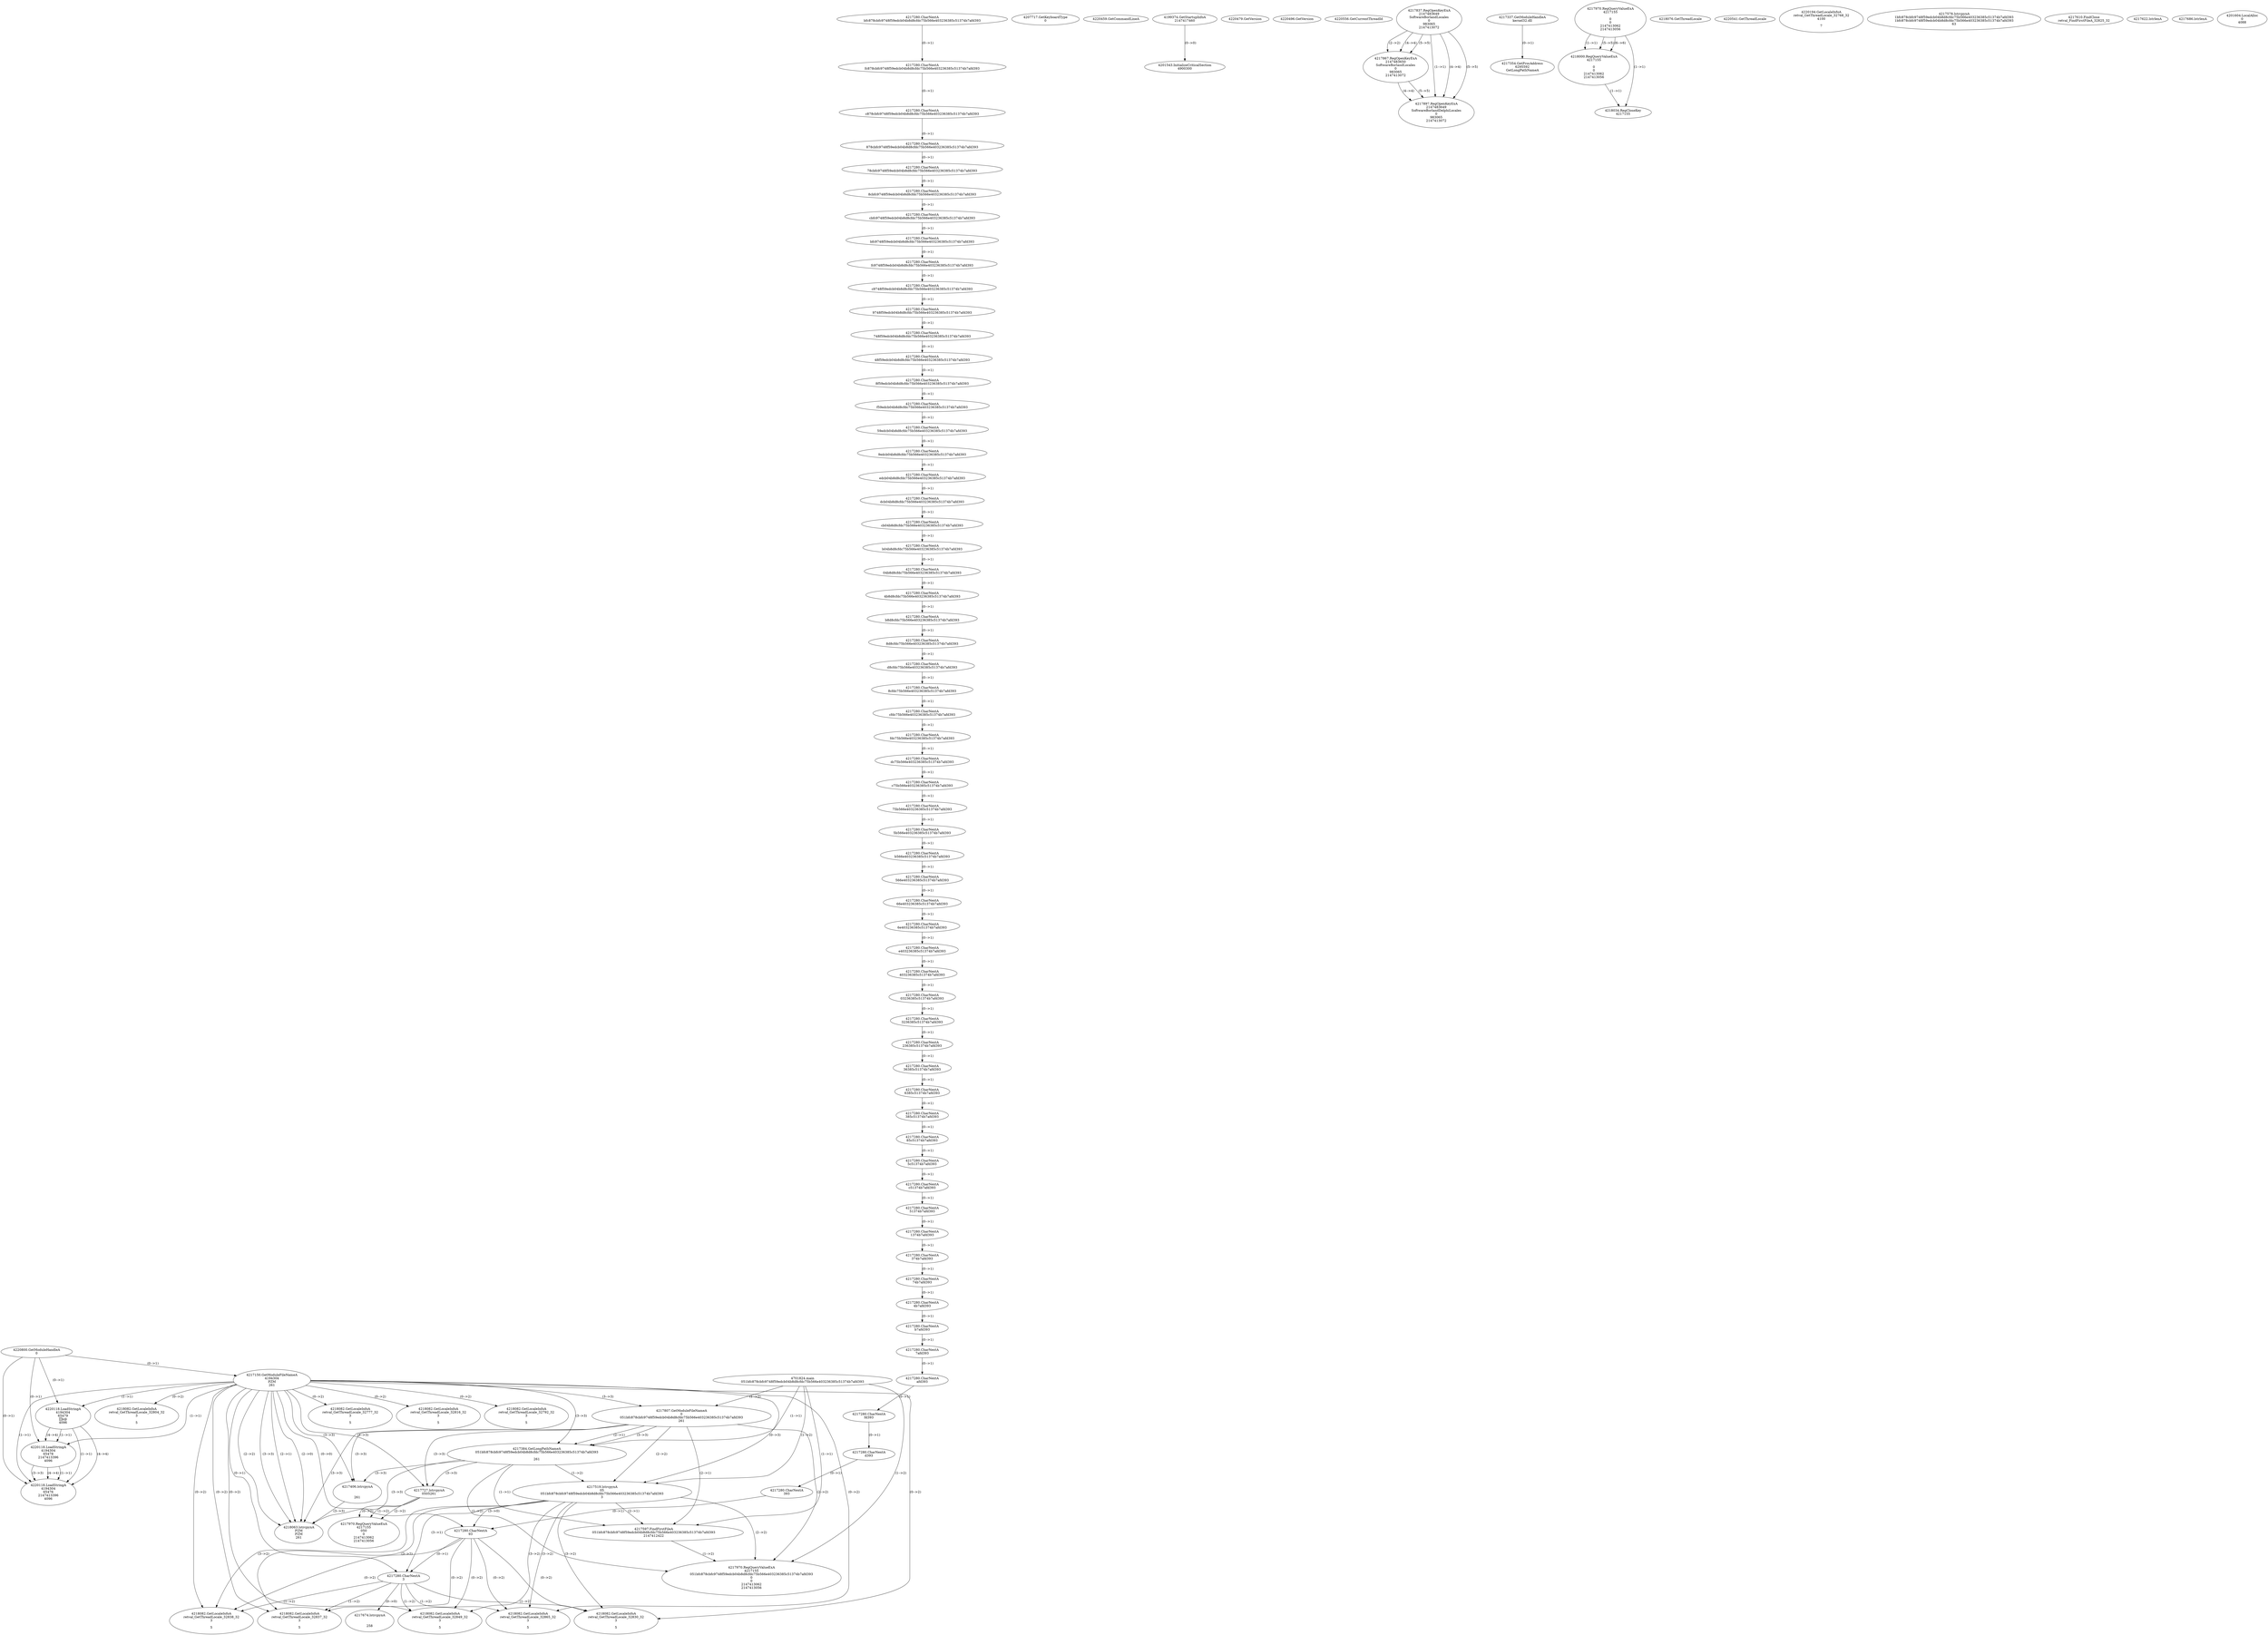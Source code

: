 // Global SCDG with merge call
digraph {
	0 [label="4701824.main
051bfc878cbfc9748f59edcb04b8d8cfdc75b566e403236385c51374b7afd393"]
	1 [label="4220800.GetModuleHandleA
0"]
	2 [label="4207717.GetKeyboardType
0"]
	3 [label="4220459.GetCommandLineA
"]
	4 [label="4199374.GetStartupInfoA
2147417460"]
	5 [label="4220479.GetVersion
"]
	6 [label="4220496.GetVersion
"]
	7 [label="4220556.GetCurrentThreadId
"]
	8 [label="4217150.GetModuleFileNameA
4194304
PZM
261"]
	1 -> 8 [label="(0-->1)"]
	9 [label="4217807.GetModuleFileNameA
0
051bfc878cbfc9748f59edcb04b8d8cfdc75b566e403236385c51374b7afd393
261"]
	0 -> 9 [label="(1-->2)"]
	8 -> 9 [label="(3-->3)"]
	10 [label="4217837.RegOpenKeyExA
2147483649
Software\Borland\Locales
0
983065
2147413072"]
	11 [label="4217867.RegOpenKeyExA
2147483650
Software\Borland\Locales
0
983065
2147413072"]
	10 -> 11 [label="(2-->2)"]
	10 -> 11 [label="(4-->4)"]
	10 -> 11 [label="(5-->5)"]
	12 [label="4217337.GetModuleHandleA
kernel32.dll"]
	13 [label="4217354.GetProcAddress
6295592
GetLongPathNameA"]
	12 -> 13 [label="(0-->1)"]
	14 [label="4217384.GetLongPathNameA
051bfc878cbfc9748f59edcb04b8d8cfdc75b566e403236385c51374b7afd393

261"]
	0 -> 14 [label="(1-->1)"]
	9 -> 14 [label="(2-->1)"]
	8 -> 14 [label="(3-->3)"]
	9 -> 14 [label="(3-->3)"]
	15 [label="4217406.lstrcpynA


261"]
	8 -> 15 [label="(3-->3)"]
	9 -> 15 [label="(3-->3)"]
	14 -> 15 [label="(3-->3)"]
	16 [label="4217970.RegQueryValueExA
4217155

0
0
2147413062
2147413056"]
	17 [label="4218000.RegQueryValueExA
4217155

0
0
2147413062
2147413056"]
	16 -> 17 [label="(1-->1)"]
	16 -> 17 [label="(5-->5)"]
	16 -> 17 [label="(6-->6)"]
	18 [label="4218034.RegCloseKey
4217155"]
	16 -> 18 [label="(1-->1)"]
	17 -> 18 [label="(1-->1)"]
	19 [label="4218063.lstrcpynA
PZM
PZM
261"]
	8 -> 19 [label="(2-->1)"]
	8 -> 19 [label="(2-->2)"]
	8 -> 19 [label="(3-->3)"]
	9 -> 19 [label="(3-->3)"]
	14 -> 19 [label="(3-->3)"]
	15 -> 19 [label="(3-->3)"]
	8 -> 19 [label="(2-->0)"]
	20 [label="4218076.GetThreadLocale
"]
	21 [label="4218082.GetLocaleInfoA
retval_GetThreadLocale_32804_32
3

5"]
	8 -> 21 [label="(0-->2)"]
	22 [label="4220118.LoadStringA
4194304
65479
x@
4096"]
	1 -> 22 [label="(0-->1)"]
	8 -> 22 [label="(1-->1)"]
	23 [label="4220541.GetThreadLocale
"]
	24 [label="4220194.GetLocaleInfoA
retval_GetThreadLocale_32768_32
4100

7"]
	25 [label="4217519.lstrcpynA
05
051bfc878cbfc9748f59edcb04b8d8cfdc75b566e403236385c51374b7afd393
3"]
	0 -> 25 [label="(1-->2)"]
	9 -> 25 [label="(2-->2)"]
	14 -> 25 [label="(1-->2)"]
	8 -> 25 [label="(0-->3)"]
	26 [label="4217280.CharNextA
bfc878cbfc9748f59edcb04b8d8cfdc75b566e403236385c51374b7afd393"]
	27 [label="4217280.CharNextA
fc878cbfc9748f59edcb04b8d8cfdc75b566e403236385c51374b7afd393"]
	26 -> 27 [label="(0-->1)"]
	28 [label="4217280.CharNextA
c878cbfc9748f59edcb04b8d8cfdc75b566e403236385c51374b7afd393"]
	27 -> 28 [label="(0-->1)"]
	29 [label="4217280.CharNextA
878cbfc9748f59edcb04b8d8cfdc75b566e403236385c51374b7afd393"]
	28 -> 29 [label="(0-->1)"]
	30 [label="4217280.CharNextA
78cbfc9748f59edcb04b8d8cfdc75b566e403236385c51374b7afd393"]
	29 -> 30 [label="(0-->1)"]
	31 [label="4217280.CharNextA
8cbfc9748f59edcb04b8d8cfdc75b566e403236385c51374b7afd393"]
	30 -> 31 [label="(0-->1)"]
	32 [label="4217280.CharNextA
cbfc9748f59edcb04b8d8cfdc75b566e403236385c51374b7afd393"]
	31 -> 32 [label="(0-->1)"]
	33 [label="4217280.CharNextA
bfc9748f59edcb04b8d8cfdc75b566e403236385c51374b7afd393"]
	32 -> 33 [label="(0-->1)"]
	34 [label="4217280.CharNextA
fc9748f59edcb04b8d8cfdc75b566e403236385c51374b7afd393"]
	33 -> 34 [label="(0-->1)"]
	35 [label="4217280.CharNextA
c9748f59edcb04b8d8cfdc75b566e403236385c51374b7afd393"]
	34 -> 35 [label="(0-->1)"]
	36 [label="4217280.CharNextA
9748f59edcb04b8d8cfdc75b566e403236385c51374b7afd393"]
	35 -> 36 [label="(0-->1)"]
	37 [label="4217280.CharNextA
748f59edcb04b8d8cfdc75b566e403236385c51374b7afd393"]
	36 -> 37 [label="(0-->1)"]
	38 [label="4217280.CharNextA
48f59edcb04b8d8cfdc75b566e403236385c51374b7afd393"]
	37 -> 38 [label="(0-->1)"]
	39 [label="4217280.CharNextA
8f59edcb04b8d8cfdc75b566e403236385c51374b7afd393"]
	38 -> 39 [label="(0-->1)"]
	40 [label="4217280.CharNextA
f59edcb04b8d8cfdc75b566e403236385c51374b7afd393"]
	39 -> 40 [label="(0-->1)"]
	41 [label="4217280.CharNextA
59edcb04b8d8cfdc75b566e403236385c51374b7afd393"]
	40 -> 41 [label="(0-->1)"]
	42 [label="4217280.CharNextA
9edcb04b8d8cfdc75b566e403236385c51374b7afd393"]
	41 -> 42 [label="(0-->1)"]
	43 [label="4217280.CharNextA
edcb04b8d8cfdc75b566e403236385c51374b7afd393"]
	42 -> 43 [label="(0-->1)"]
	44 [label="4217280.CharNextA
dcb04b8d8cfdc75b566e403236385c51374b7afd393"]
	43 -> 44 [label="(0-->1)"]
	45 [label="4217280.CharNextA
cb04b8d8cfdc75b566e403236385c51374b7afd393"]
	44 -> 45 [label="(0-->1)"]
	46 [label="4217280.CharNextA
b04b8d8cfdc75b566e403236385c51374b7afd393"]
	45 -> 46 [label="(0-->1)"]
	47 [label="4217280.CharNextA
04b8d8cfdc75b566e403236385c51374b7afd393"]
	46 -> 47 [label="(0-->1)"]
	48 [label="4217280.CharNextA
4b8d8cfdc75b566e403236385c51374b7afd393"]
	47 -> 48 [label="(0-->1)"]
	49 [label="4217280.CharNextA
b8d8cfdc75b566e403236385c51374b7afd393"]
	48 -> 49 [label="(0-->1)"]
	50 [label="4217280.CharNextA
8d8cfdc75b566e403236385c51374b7afd393"]
	49 -> 50 [label="(0-->1)"]
	51 [label="4217280.CharNextA
d8cfdc75b566e403236385c51374b7afd393"]
	50 -> 51 [label="(0-->1)"]
	52 [label="4217280.CharNextA
8cfdc75b566e403236385c51374b7afd393"]
	51 -> 52 [label="(0-->1)"]
	53 [label="4217280.CharNextA
cfdc75b566e403236385c51374b7afd393"]
	52 -> 53 [label="(0-->1)"]
	54 [label="4217280.CharNextA
fdc75b566e403236385c51374b7afd393"]
	53 -> 54 [label="(0-->1)"]
	55 [label="4217280.CharNextA
dc75b566e403236385c51374b7afd393"]
	54 -> 55 [label="(0-->1)"]
	56 [label="4217280.CharNextA
c75b566e403236385c51374b7afd393"]
	55 -> 56 [label="(0-->1)"]
	57 [label="4217280.CharNextA
75b566e403236385c51374b7afd393"]
	56 -> 57 [label="(0-->1)"]
	58 [label="4217280.CharNextA
5b566e403236385c51374b7afd393"]
	57 -> 58 [label="(0-->1)"]
	59 [label="4217280.CharNextA
b566e403236385c51374b7afd393"]
	58 -> 59 [label="(0-->1)"]
	60 [label="4217280.CharNextA
566e403236385c51374b7afd393"]
	59 -> 60 [label="(0-->1)"]
	61 [label="4217280.CharNextA
66e403236385c51374b7afd393"]
	60 -> 61 [label="(0-->1)"]
	62 [label="4217280.CharNextA
6e403236385c51374b7afd393"]
	61 -> 62 [label="(0-->1)"]
	63 [label="4217280.CharNextA
e403236385c51374b7afd393"]
	62 -> 63 [label="(0-->1)"]
	64 [label="4217280.CharNextA
403236385c51374b7afd393"]
	63 -> 64 [label="(0-->1)"]
	65 [label="4217280.CharNextA
03236385c51374b7afd393"]
	64 -> 65 [label="(0-->1)"]
	66 [label="4217280.CharNextA
3236385c51374b7afd393"]
	65 -> 66 [label="(0-->1)"]
	67 [label="4217280.CharNextA
236385c51374b7afd393"]
	66 -> 67 [label="(0-->1)"]
	68 [label="4217280.CharNextA
36385c51374b7afd393"]
	67 -> 68 [label="(0-->1)"]
	69 [label="4217280.CharNextA
6385c51374b7afd393"]
	68 -> 69 [label="(0-->1)"]
	70 [label="4217280.CharNextA
385c51374b7afd393"]
	69 -> 70 [label="(0-->1)"]
	71 [label="4217280.CharNextA
85c51374b7afd393"]
	70 -> 71 [label="(0-->1)"]
	72 [label="4217280.CharNextA
5c51374b7afd393"]
	71 -> 72 [label="(0-->1)"]
	73 [label="4217280.CharNextA
c51374b7afd393"]
	72 -> 73 [label="(0-->1)"]
	74 [label="4217280.CharNextA
51374b7afd393"]
	73 -> 74 [label="(0-->1)"]
	75 [label="4217280.CharNextA
1374b7afd393"]
	74 -> 75 [label="(0-->1)"]
	76 [label="4217280.CharNextA
374b7afd393"]
	75 -> 76 [label="(0-->1)"]
	77 [label="4217280.CharNextA
74b7afd393"]
	76 -> 77 [label="(0-->1)"]
	78 [label="4217280.CharNextA
4b7afd393"]
	77 -> 78 [label="(0-->1)"]
	79 [label="4217280.CharNextA
b7afd393"]
	78 -> 79 [label="(0-->1)"]
	80 [label="4217280.CharNextA
7afd393"]
	79 -> 80 [label="(0-->1)"]
	81 [label="4217280.CharNextA
afd393"]
	80 -> 81 [label="(0-->1)"]
	82 [label="4217280.CharNextA
fd393"]
	81 -> 82 [label="(0-->1)"]
	83 [label="4217280.CharNextA
d393"]
	82 -> 83 [label="(0-->1)"]
	84 [label="4217280.CharNextA
393"]
	83 -> 84 [label="(0-->1)"]
	85 [label="4217280.CharNextA
93"]
	84 -> 85 [label="(0-->1)"]
	8 -> 85 [label="(0-->0)"]
	25 -> 85 [label="(3-->0)"]
	86 [label="4217280.CharNextA
3"]
	8 -> 86 [label="(0-->1)"]
	25 -> 86 [label="(3-->1)"]
	85 -> 86 [label="(0-->1)"]
	87 [label="4217578.lstrcpynA
1bfc878cbfc9748f59edcb04b8d8cfdc75b566e403236385c51374b7afd393
1bfc878cbfc9748f59edcb04b8d8cfdc75b566e403236385c51374b7afd393
63"]
	88 [label="4217597.FindFirstFileA
051bfc878cbfc9748f59edcb04b8d8cfdc75b566e403236385c51374b7afd393
2147412422"]
	0 -> 88 [label="(1-->1)"]
	9 -> 88 [label="(2-->1)"]
	14 -> 88 [label="(1-->1)"]
	25 -> 88 [label="(2-->1)"]
	89 [label="4217610.FindClose
retval_FindFirstFileA_32825_32"]
	90 [label="4217622.lstrlenA
"]
	91 [label="4217674.lstrcpynA


258"]
	86 -> 91 [label="(0-->0)"]
	92 [label="4217686.lstrlenA
"]
	93 [label="4217727.lstrcpynA
05\
05\
261"]
	8 -> 93 [label="(3-->3)"]
	9 -> 93 [label="(3-->3)"]
	14 -> 93 [label="(3-->3)"]
	94 [label="4217970.RegQueryValueExA
4217155
05\
0
0
2147413062
2147413056"]
	93 -> 94 [label="(1-->2)"]
	93 -> 94 [label="(2-->2)"]
	93 -> 94 [label="(0-->2)"]
	95 [label="4218082.GetLocaleInfoA
retval_GetThreadLocale_32849_32
3

5"]
	8 -> 95 [label="(0-->2)"]
	25 -> 95 [label="(3-->2)"]
	85 -> 95 [label="(0-->2)"]
	86 -> 95 [label="(1-->2)"]
	96 [label="4220118.LoadStringA
4194304
65478
2147413396
4096"]
	1 -> 96 [label="(0-->1)"]
	8 -> 96 [label="(1-->1)"]
	22 -> 96 [label="(1-->1)"]
	22 -> 96 [label="(4-->4)"]
	97 [label="4217970.RegQueryValueExA
4217155
051bfc878cbfc9748f59edcb04b8d8cfdc75b566e403236385c51374b7afd393
0
0
2147413062
2147413056"]
	0 -> 97 [label="(1-->2)"]
	9 -> 97 [label="(2-->2)"]
	14 -> 97 [label="(1-->2)"]
	25 -> 97 [label="(2-->2)"]
	88 -> 97 [label="(1-->2)"]
	98 [label="4218082.GetLocaleInfoA
retval_GetThreadLocale_32830_32
3

5"]
	8 -> 98 [label="(0-->2)"]
	25 -> 98 [label="(3-->2)"]
	85 -> 98 [label="(0-->2)"]
	86 -> 98 [label="(1-->2)"]
	99 [label="4220118.LoadStringA
4194304
65476
2147413396
4096"]
	1 -> 99 [label="(0-->1)"]
	8 -> 99 [label="(1-->1)"]
	22 -> 99 [label="(1-->1)"]
	96 -> 99 [label="(1-->1)"]
	96 -> 99 [label="(3-->3)"]
	22 -> 99 [label="(4-->4)"]
	96 -> 99 [label="(4-->4)"]
	100 [label="4201543.InitializeCriticalSection
4900300"]
	4 -> 100 [label="(0-->0)"]
	101 [label="4201604.LocalAlloc
0
4088"]
	102 [label="4218082.GetLocaleInfoA
retval_GetThreadLocale_32865_32
3

5"]
	8 -> 102 [label="(0-->2)"]
	25 -> 102 [label="(3-->2)"]
	85 -> 102 [label="(0-->2)"]
	86 -> 102 [label="(1-->2)"]
	103 [label="4217897.RegOpenKeyExA
2147483649
Software\Borland\Delphi\Locales
0
983065
2147413072"]
	10 -> 103 [label="(1-->1)"]
	10 -> 103 [label="(4-->4)"]
	11 -> 103 [label="(4-->4)"]
	10 -> 103 [label="(5-->5)"]
	11 -> 103 [label="(5-->5)"]
	104 [label="4218082.GetLocaleInfoA
retval_GetThreadLocale_32777_32
3

5"]
	8 -> 104 [label="(0-->2)"]
	105 [label="4218082.GetLocaleInfoA
retval_GetThreadLocale_32816_32
3

5"]
	8 -> 105 [label="(0-->2)"]
	106 [label="4218082.GetLocaleInfoA
retval_GetThreadLocale_32792_32
3

5"]
	8 -> 106 [label="(0-->2)"]
	107 [label="4218082.GetLocaleInfoA
retval_GetThreadLocale_32837_32
3

5"]
	8 -> 107 [label="(0-->2)"]
	25 -> 107 [label="(3-->2)"]
	85 -> 107 [label="(0-->2)"]
	86 -> 107 [label="(1-->2)"]
	108 [label="4218082.GetLocaleInfoA
retval_GetThreadLocale_32838_32
3

5"]
	8 -> 108 [label="(0-->2)"]
	25 -> 108 [label="(3-->2)"]
	85 -> 108 [label="(0-->2)"]
	86 -> 108 [label="(1-->2)"]
}
